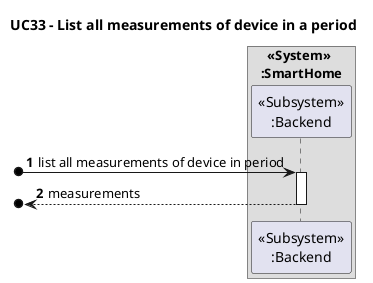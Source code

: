 @startuml

title UC33 - List all measurements of device in a period
autonumber

box "  <<System>>\n:SmartHome"
participant "<<Subsystem>>\n:Backend" as Backend
end box

[o-> Backend: list all measurements of device in period
activate Backend
[o<-- Backend: measurements
deactivate Backend

@enduml